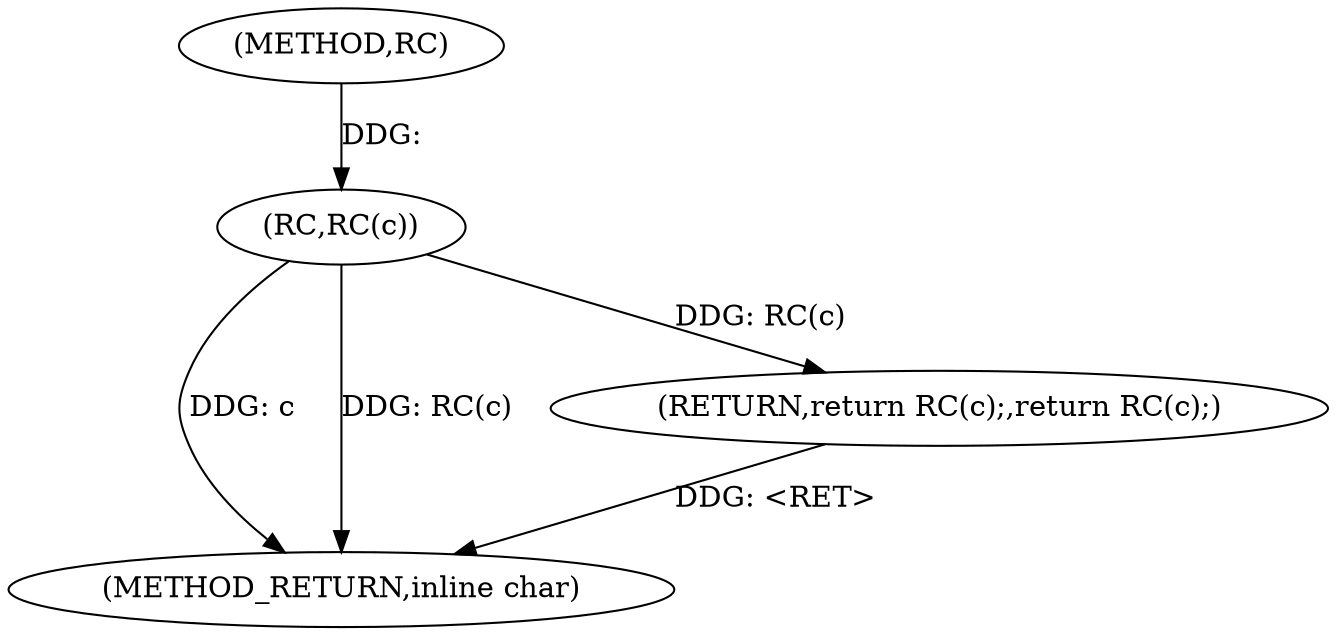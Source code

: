 digraph "RC" {  
"1000253" [label = "(METHOD,RC)" ]
"1000259" [label = "(METHOD_RETURN,inline char)" ]
"1000256" [label = "(RETURN,return RC(c);,return RC(c);)" ]
"1000257" [label = "(RC,RC(c))" ]
  "1000256" -> "1000259"  [ label = "DDG: <RET>"] 
  "1000257" -> "1000259"  [ label = "DDG: c"] 
  "1000257" -> "1000259"  [ label = "DDG: RC(c)"] 
  "1000257" -> "1000256"  [ label = "DDG: RC(c)"] 
  "1000253" -> "1000257"  [ label = "DDG: "] 
}
